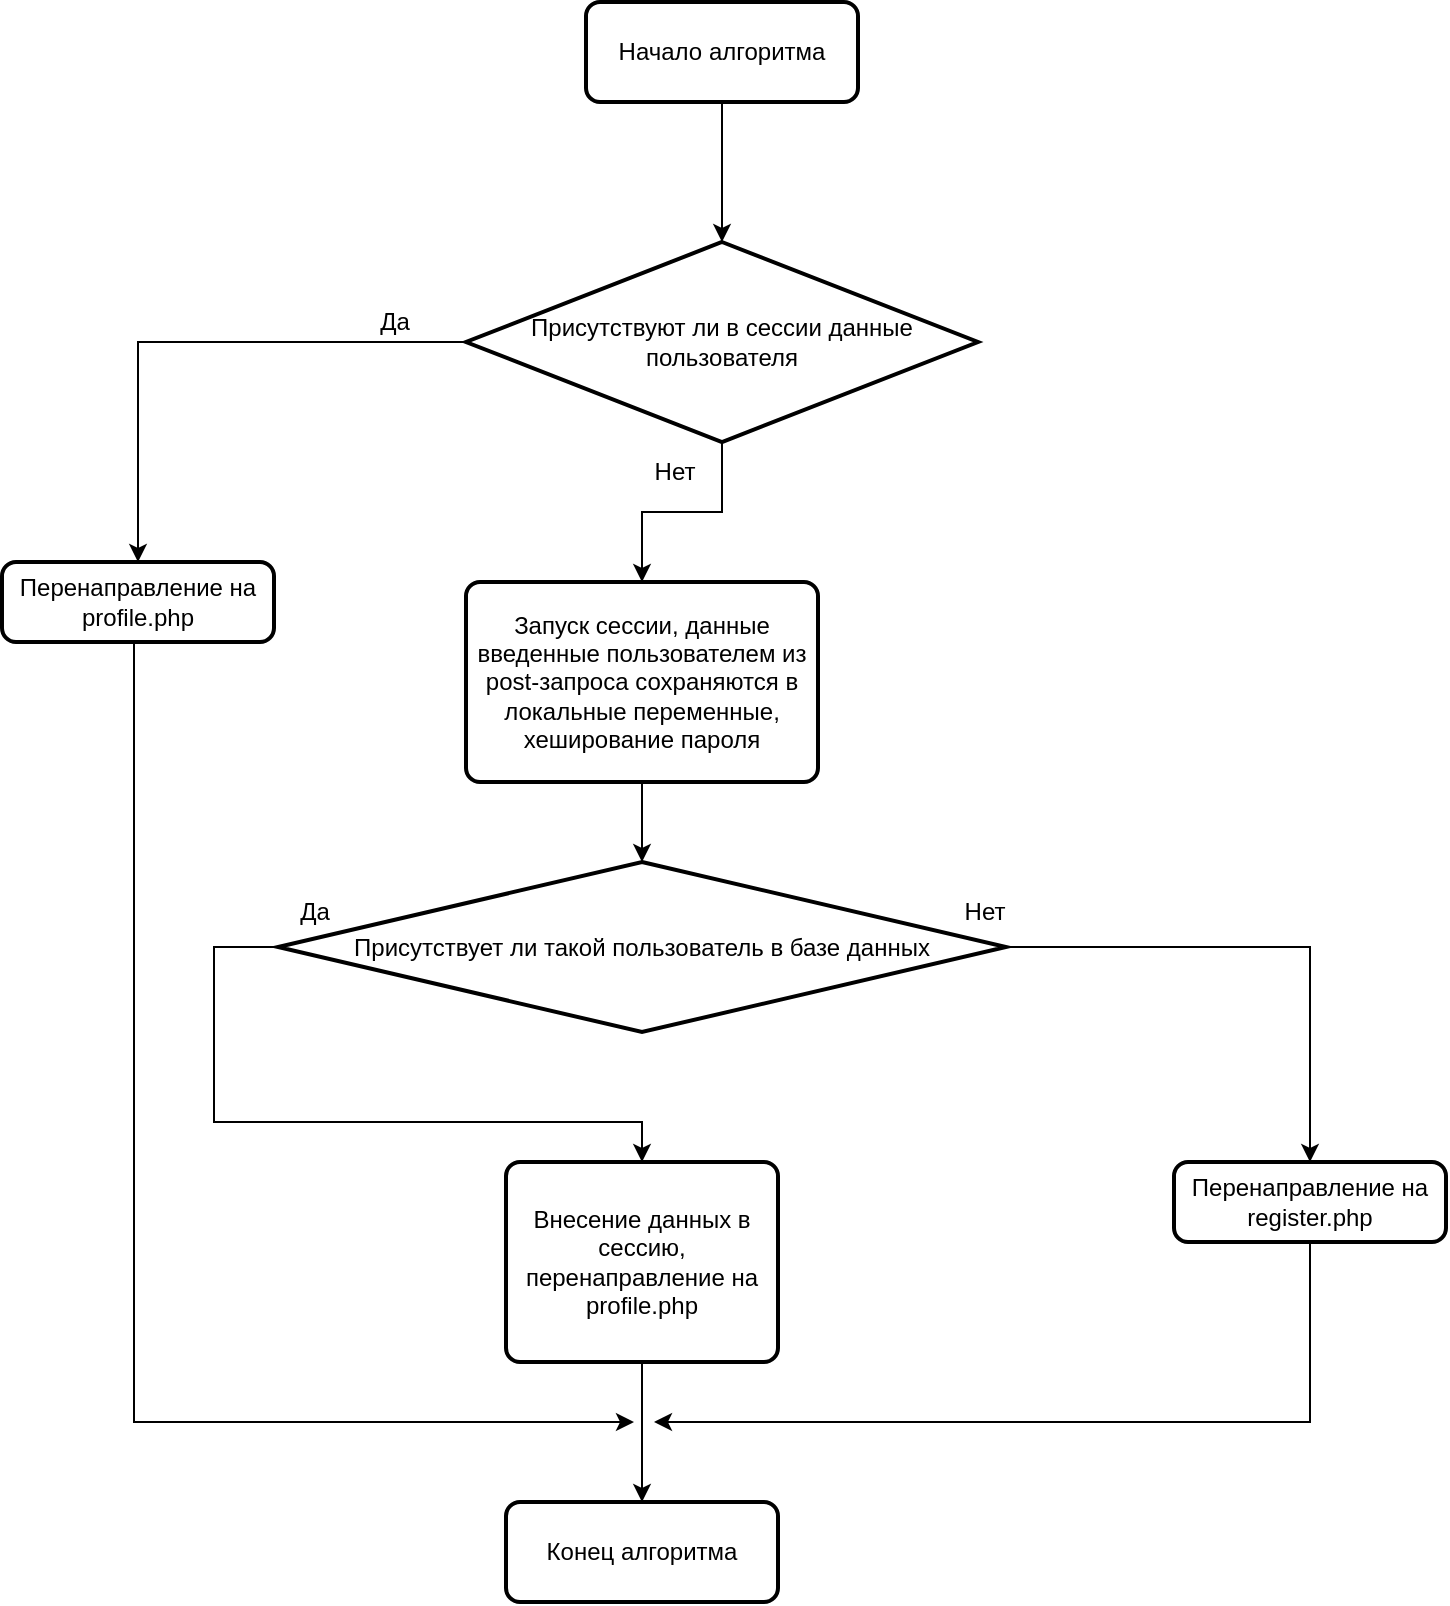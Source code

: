 <mxfile version="20.5.3"><diagram id="tfy3GRNyEf898n816LnG" name="Страница 1"><mxGraphModel dx="1108" dy="643" grid="1" gridSize="10" guides="1" tooltips="1" connect="1" arrows="1" fold="1" page="1" pageScale="1" pageWidth="827" pageHeight="1169" math="0" shadow="0"><root><mxCell id="0"/><mxCell id="1" parent="0"/><mxCell id="02ljIo7qsVf_4RelnSRG-7" value="Нет" style="text;html=1;align=center;verticalAlign=middle;resizable=0;points=[];autosize=1;strokeColor=none;fillColor=none;" vertex="1" parent="1"><mxGeometry x="525" y="460" width="40" height="30" as="geometry"/></mxCell><mxCell id="02ljIo7qsVf_4RelnSRG-9" value="Да" style="text;html=1;align=center;verticalAlign=middle;resizable=0;points=[];autosize=1;strokeColor=none;fillColor=none;" vertex="1" parent="1"><mxGeometry x="190" y="460" width="40" height="30" as="geometry"/></mxCell><mxCell id="02ljIo7qsVf_4RelnSRG-12" value="" style="edgeStyle=segmentEdgeStyle;endArrow=classic;html=1;rounded=0;exitX=0;exitY=0.5;exitDx=0;exitDy=0;exitPerimeter=0;entryX=0.5;entryY=0;entryDx=0;entryDy=0;" edge="1" parent="1" source="02ljIo7qsVf_4RelnSRG-34" target="02ljIo7qsVf_4RelnSRG-30"><mxGeometry width="50" height="50" relative="1" as="geometry"><mxPoint x="243.0" y="495" as="sourcePoint"/><mxPoint x="374.0" y="595" as="targetPoint"/><Array as="points"><mxPoint x="160" y="493"/><mxPoint x="160" y="580"/><mxPoint x="374" y="580"/></Array></mxGeometry></mxCell><mxCell id="02ljIo7qsVf_4RelnSRG-14" value="" style="edgeStyle=elbowEdgeStyle;elbow=horizontal;endArrow=classic;html=1;rounded=0;exitX=1;exitY=0.5;exitDx=0;exitDy=0;exitPerimeter=0;entryX=0.5;entryY=0;entryDx=0;entryDy=0;" edge="1" parent="1" source="02ljIo7qsVf_4RelnSRG-34" target="02ljIo7qsVf_4RelnSRG-40"><mxGeometry width="50" height="50" relative="1" as="geometry"><mxPoint x="505" y="495" as="sourcePoint"/><mxPoint x="710" y="800" as="targetPoint"/><Array as="points"><mxPoint x="708" y="500"/></Array></mxGeometry></mxCell><mxCell id="02ljIo7qsVf_4RelnSRG-24" value="" style="endArrow=classic;html=1;rounded=0;exitX=0.5;exitY=1;exitDx=0;exitDy=0;entryX=0.5;entryY=0;entryDx=0;entryDy=0;entryPerimeter=0;" edge="1" parent="1" source="02ljIo7qsVf_4RelnSRG-36" target="02ljIo7qsVf_4RelnSRG-34"><mxGeometry width="50" height="50" relative="1" as="geometry"><mxPoint x="374" y="410" as="sourcePoint"/><mxPoint x="374" y="440" as="targetPoint"/></mxGeometry></mxCell><mxCell id="02ljIo7qsVf_4RelnSRG-39" style="edgeStyle=orthogonalEdgeStyle;rounded=0;orthogonalLoop=1;jettySize=auto;html=1;exitX=0.5;exitY=1;exitDx=0;exitDy=0;entryX=0.5;entryY=0;entryDx=0;entryDy=0;" edge="1" parent="1" source="02ljIo7qsVf_4RelnSRG-30" target="02ljIo7qsVf_4RelnSRG-38"><mxGeometry relative="1" as="geometry"/></mxCell><mxCell id="02ljIo7qsVf_4RelnSRG-30" value="Внесение данных в сессию, перенаправление на profile.php" style="rounded=1;whiteSpace=wrap;html=1;absoluteArcSize=1;arcSize=14;strokeWidth=2;" vertex="1" parent="1"><mxGeometry x="306" y="600" width="136" height="100" as="geometry"/></mxCell><mxCell id="02ljIo7qsVf_4RelnSRG-34" value="Присутствует ли такой пользователь в базе данных" style="strokeWidth=2;html=1;shape=mxgraph.flowchart.decision;whiteSpace=wrap;" vertex="1" parent="1"><mxGeometry x="192" y="450" width="364" height="85" as="geometry"/></mxCell><mxCell id="02ljIo7qsVf_4RelnSRG-36" value="Запуск сессии, данные введенные пользователем из post-запроса сохраняются в локальные переменные, хеширование пароля" style="rounded=1;whiteSpace=wrap;html=1;absoluteArcSize=1;arcSize=14;strokeWidth=2;" vertex="1" parent="1"><mxGeometry x="286" y="310" width="176" height="100" as="geometry"/></mxCell><mxCell id="02ljIo7qsVf_4RelnSRG-56" value="" style="edgeStyle=orthogonalEdgeStyle;rounded=0;orthogonalLoop=1;jettySize=auto;html=1;" edge="1" parent="1" source="02ljIo7qsVf_4RelnSRG-37" target="02ljIo7qsVf_4RelnSRG-43"><mxGeometry relative="1" as="geometry"/></mxCell><mxCell id="02ljIo7qsVf_4RelnSRG-37" value="Начало алгоритма" style="rounded=1;whiteSpace=wrap;html=1;absoluteArcSize=1;arcSize=14;strokeWidth=2;" vertex="1" parent="1"><mxGeometry x="346" y="20" width="136" height="50" as="geometry"/></mxCell><mxCell id="02ljIo7qsVf_4RelnSRG-38" value="Конец алгоритма" style="rounded=1;whiteSpace=wrap;html=1;absoluteArcSize=1;arcSize=14;strokeWidth=2;" vertex="1" parent="1"><mxGeometry x="306" y="770" width="136" height="50" as="geometry"/></mxCell><mxCell id="02ljIo7qsVf_4RelnSRG-42" style="edgeStyle=orthogonalEdgeStyle;rounded=0;orthogonalLoop=1;jettySize=auto;html=1;" edge="1" parent="1" source="02ljIo7qsVf_4RelnSRG-40"><mxGeometry relative="1" as="geometry"><mxPoint x="380" y="730" as="targetPoint"/><Array as="points"><mxPoint x="708" y="730"/></Array></mxGeometry></mxCell><mxCell id="02ljIo7qsVf_4RelnSRG-40" value="Перенаправление на register.php" style="rounded=1;whiteSpace=wrap;html=1;absoluteArcSize=1;arcSize=14;strokeWidth=2;" vertex="1" parent="1"><mxGeometry x="640" y="600" width="136" height="40" as="geometry"/></mxCell><mxCell id="02ljIo7qsVf_4RelnSRG-47" style="edgeStyle=orthogonalEdgeStyle;rounded=0;orthogonalLoop=1;jettySize=auto;html=1;entryX=0.5;entryY=0;entryDx=0;entryDy=0;" edge="1" parent="1" source="02ljIo7qsVf_4RelnSRG-43" target="02ljIo7qsVf_4RelnSRG-45"><mxGeometry relative="1" as="geometry"/></mxCell><mxCell id="02ljIo7qsVf_4RelnSRG-48" style="edgeStyle=orthogonalEdgeStyle;rounded=0;orthogonalLoop=1;jettySize=auto;html=1;exitX=0.5;exitY=1;exitDx=0;exitDy=0;exitPerimeter=0;entryX=0.5;entryY=0;entryDx=0;entryDy=0;" edge="1" parent="1" source="02ljIo7qsVf_4RelnSRG-43" target="02ljIo7qsVf_4RelnSRG-36"><mxGeometry relative="1" as="geometry"/></mxCell><mxCell id="02ljIo7qsVf_4RelnSRG-43" value="Присутствуют ли в сессии данные пользователя" style="strokeWidth=2;html=1;shape=mxgraph.flowchart.decision;whiteSpace=wrap;" vertex="1" parent="1"><mxGeometry x="286" y="140" width="256" height="100" as="geometry"/></mxCell><mxCell id="02ljIo7qsVf_4RelnSRG-45" value="Перенаправление на profile.php" style="rounded=1;whiteSpace=wrap;html=1;absoluteArcSize=1;arcSize=14;strokeWidth=2;" vertex="1" parent="1"><mxGeometry x="54" y="300" width="136" height="40" as="geometry"/></mxCell><mxCell id="02ljIo7qsVf_4RelnSRG-49" value="Нет" style="text;html=1;align=center;verticalAlign=middle;resizable=0;points=[];autosize=1;strokeColor=none;fillColor=none;" vertex="1" parent="1"><mxGeometry x="370" y="240" width="40" height="30" as="geometry"/></mxCell><mxCell id="02ljIo7qsVf_4RelnSRG-50" value="Да" style="text;html=1;align=center;verticalAlign=middle;resizable=0;points=[];autosize=1;strokeColor=none;fillColor=none;" vertex="1" parent="1"><mxGeometry x="230" y="165" width="40" height="30" as="geometry"/></mxCell><mxCell id="02ljIo7qsVf_4RelnSRG-54" value="" style="edgeStyle=elbowEdgeStyle;elbow=horizontal;endArrow=classic;html=1;rounded=0;exitX=0.5;exitY=1;exitDx=0;exitDy=0;" edge="1" parent="1" source="02ljIo7qsVf_4RelnSRG-45"><mxGeometry width="50" height="50" relative="1" as="geometry"><mxPoint x="240" y="700" as="sourcePoint"/><mxPoint x="370" y="730" as="targetPoint"/><Array as="points"><mxPoint x="120" y="750"/><mxPoint x="120" y="520"/></Array></mxGeometry></mxCell></root></mxGraphModel></diagram></mxfile>